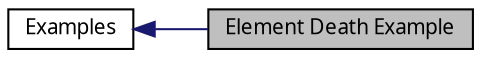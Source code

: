 digraph structs
{
  edge [fontname="FreeSans.ttf",fontsize=8,labelfontname="FreeSans.ttf",labelfontsize=8];
  node [fontname="FreeSans.ttf",fontsize=10,shape=record];
rankdir=LR;
  Node0 [label="Element Death Example",height=0.2,width=0.4,color="black", fillcolor="grey75", style="filled" fontcolor="black"];
  Node1 [label="Examples",height=0.2,width=0.4,color="black", fillcolor="white", style="filled",URL="$group__Examples.html"];
  Node1->Node0 [shape=plaintext, color="midnightblue", dir="back", style="solid"];
}
